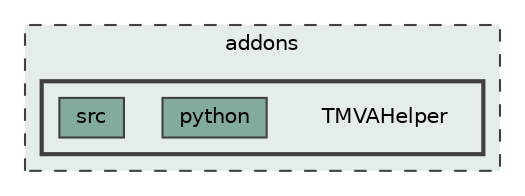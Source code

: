 digraph "addons/TMVAHelper"
{
 // LATEX_PDF_SIZE
  bgcolor="transparent";
  edge [fontname=Helvetica,fontsize=10,labelfontname=Helvetica,labelfontsize=10];
  node [fontname=Helvetica,fontsize=10,shape=box,height=0.2,width=0.4];
  compound=true
  subgraph clusterdir_1233bc0a3e869c10318208e4553a4fcb {
    graph [ bgcolor="#e4edea", pencolor="grey25", label="addons", fontname=Helvetica,fontsize=10 style="filled,dashed", URL="dir_1233bc0a3e869c10318208e4553a4fcb.html",tooltip=""]
  subgraph clusterdir_44afe0fcdf3e76c82cef1208b2318c93 {
    graph [ bgcolor="#e4edea", pencolor="grey25", label="", fontname=Helvetica,fontsize=10 style="filled,bold", URL="dir_44afe0fcdf3e76c82cef1208b2318c93.html",tooltip=""]
    dir_44afe0fcdf3e76c82cef1208b2318c93 [shape=plaintext, label="TMVAHelper"];
  dir_391d0f9e5e41fb6e8421f9fb97dfe423 [label="python", fillcolor="#82ab9d", color="grey25", style="filled", URL="dir_391d0f9e5e41fb6e8421f9fb97dfe423.html",tooltip=""];
  dir_7e08255de5ddb4d4ab0af583783aead3 [label="src", fillcolor="#82ab9d", color="grey25", style="filled", URL="dir_7e08255de5ddb4d4ab0af583783aead3.html",tooltip=""];
  }
  }
}
